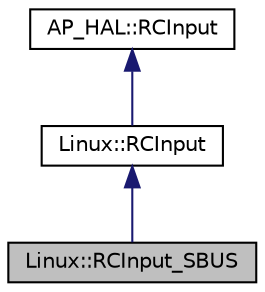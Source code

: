 digraph "Linux::RCInput_SBUS"
{
 // INTERACTIVE_SVG=YES
  edge [fontname="Helvetica",fontsize="10",labelfontname="Helvetica",labelfontsize="10"];
  node [fontname="Helvetica",fontsize="10",shape=record];
  Node1 [label="Linux::RCInput_SBUS",height=0.2,width=0.4,color="black", fillcolor="grey75", style="filled", fontcolor="black"];
  Node2 -> Node1 [dir="back",color="midnightblue",fontsize="10",style="solid",fontname="Helvetica"];
  Node2 [label="Linux::RCInput",height=0.2,width=0.4,color="black", fillcolor="white", style="filled",URL="$classLinux_1_1RCInput.html"];
  Node3 -> Node2 [dir="back",color="midnightblue",fontsize="10",style="solid",fontname="Helvetica"];
  Node3 [label="AP_HAL::RCInput",height=0.2,width=0.4,color="black", fillcolor="white", style="filled",URL="$classAP__HAL_1_1RCInput.html"];
}
